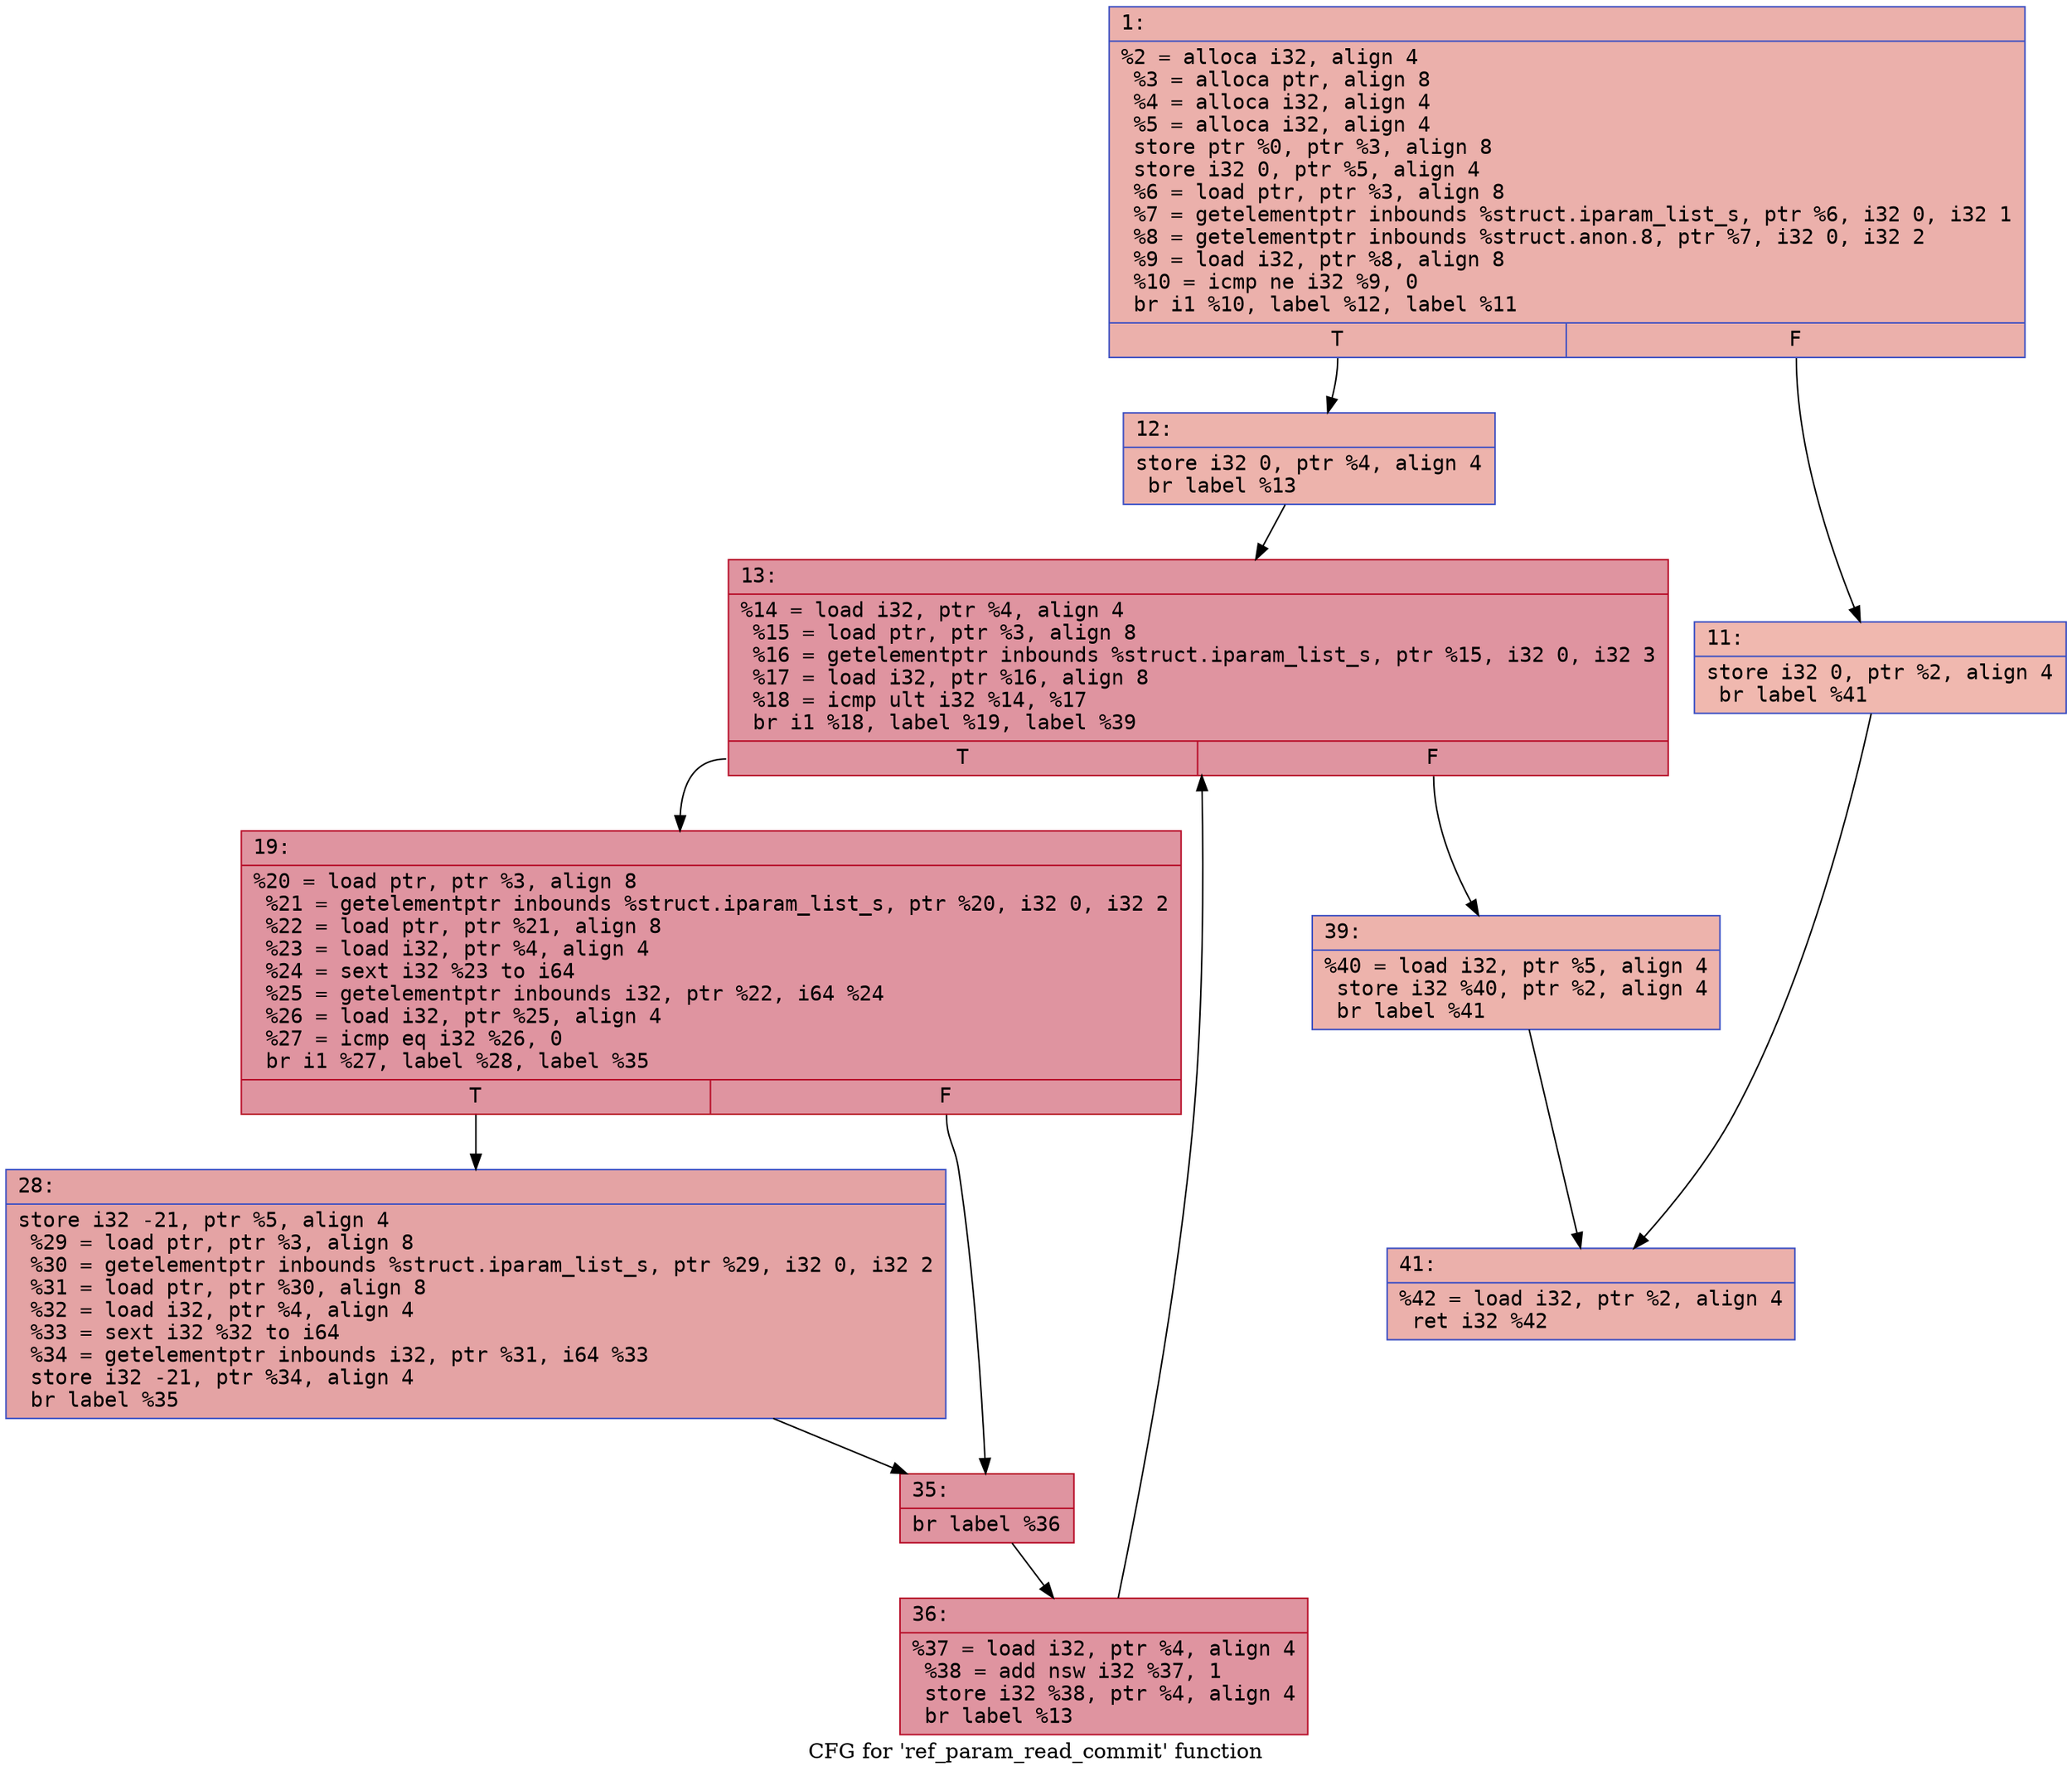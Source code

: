 digraph "CFG for 'ref_param_read_commit' function" {
	label="CFG for 'ref_param_read_commit' function";

	Node0x6000017aaf30 [shape=record,color="#3d50c3ff", style=filled, fillcolor="#d24b4070" fontname="Courier",label="{1:\l|  %2 = alloca i32, align 4\l  %3 = alloca ptr, align 8\l  %4 = alloca i32, align 4\l  %5 = alloca i32, align 4\l  store ptr %0, ptr %3, align 8\l  store i32 0, ptr %5, align 4\l  %6 = load ptr, ptr %3, align 8\l  %7 = getelementptr inbounds %struct.iparam_list_s, ptr %6, i32 0, i32 1\l  %8 = getelementptr inbounds %struct.anon.8, ptr %7, i32 0, i32 2\l  %9 = load i32, ptr %8, align 8\l  %10 = icmp ne i32 %9, 0\l  br i1 %10, label %12, label %11\l|{<s0>T|<s1>F}}"];
	Node0x6000017aaf30:s0 -> Node0x6000017aafd0[tooltip="1 -> 12\nProbability 62.50%" ];
	Node0x6000017aaf30:s1 -> Node0x6000017aaf80[tooltip="1 -> 11\nProbability 37.50%" ];
	Node0x6000017aaf80 [shape=record,color="#3d50c3ff", style=filled, fillcolor="#dc5d4a70" fontname="Courier",label="{11:\l|  store i32 0, ptr %2, align 4\l  br label %41\l}"];
	Node0x6000017aaf80 -> Node0x6000017ab200[tooltip="11 -> 41\nProbability 100.00%" ];
	Node0x6000017aafd0 [shape=record,color="#3d50c3ff", style=filled, fillcolor="#d6524470" fontname="Courier",label="{12:\l|  store i32 0, ptr %4, align 4\l  br label %13\l}"];
	Node0x6000017aafd0 -> Node0x6000017ab020[tooltip="12 -> 13\nProbability 100.00%" ];
	Node0x6000017ab020 [shape=record,color="#b70d28ff", style=filled, fillcolor="#b70d2870" fontname="Courier",label="{13:\l|  %14 = load i32, ptr %4, align 4\l  %15 = load ptr, ptr %3, align 8\l  %16 = getelementptr inbounds %struct.iparam_list_s, ptr %15, i32 0, i32 3\l  %17 = load i32, ptr %16, align 8\l  %18 = icmp ult i32 %14, %17\l  br i1 %18, label %19, label %39\l|{<s0>T|<s1>F}}"];
	Node0x6000017ab020:s0 -> Node0x6000017ab070[tooltip="13 -> 19\nProbability 96.88%" ];
	Node0x6000017ab020:s1 -> Node0x6000017ab1b0[tooltip="13 -> 39\nProbability 3.12%" ];
	Node0x6000017ab070 [shape=record,color="#b70d28ff", style=filled, fillcolor="#b70d2870" fontname="Courier",label="{19:\l|  %20 = load ptr, ptr %3, align 8\l  %21 = getelementptr inbounds %struct.iparam_list_s, ptr %20, i32 0, i32 2\l  %22 = load ptr, ptr %21, align 8\l  %23 = load i32, ptr %4, align 4\l  %24 = sext i32 %23 to i64\l  %25 = getelementptr inbounds i32, ptr %22, i64 %24\l  %26 = load i32, ptr %25, align 4\l  %27 = icmp eq i32 %26, 0\l  br i1 %27, label %28, label %35\l|{<s0>T|<s1>F}}"];
	Node0x6000017ab070:s0 -> Node0x6000017ab0c0[tooltip="19 -> 28\nProbability 37.50%" ];
	Node0x6000017ab070:s1 -> Node0x6000017ab110[tooltip="19 -> 35\nProbability 62.50%" ];
	Node0x6000017ab0c0 [shape=record,color="#3d50c3ff", style=filled, fillcolor="#c32e3170" fontname="Courier",label="{28:\l|  store i32 -21, ptr %5, align 4\l  %29 = load ptr, ptr %3, align 8\l  %30 = getelementptr inbounds %struct.iparam_list_s, ptr %29, i32 0, i32 2\l  %31 = load ptr, ptr %30, align 8\l  %32 = load i32, ptr %4, align 4\l  %33 = sext i32 %32 to i64\l  %34 = getelementptr inbounds i32, ptr %31, i64 %33\l  store i32 -21, ptr %34, align 4\l  br label %35\l}"];
	Node0x6000017ab0c0 -> Node0x6000017ab110[tooltip="28 -> 35\nProbability 100.00%" ];
	Node0x6000017ab110 [shape=record,color="#b70d28ff", style=filled, fillcolor="#b70d2870" fontname="Courier",label="{35:\l|  br label %36\l}"];
	Node0x6000017ab110 -> Node0x6000017ab160[tooltip="35 -> 36\nProbability 100.00%" ];
	Node0x6000017ab160 [shape=record,color="#b70d28ff", style=filled, fillcolor="#b70d2870" fontname="Courier",label="{36:\l|  %37 = load i32, ptr %4, align 4\l  %38 = add nsw i32 %37, 1\l  store i32 %38, ptr %4, align 4\l  br label %13\l}"];
	Node0x6000017ab160 -> Node0x6000017ab020[tooltip="36 -> 13\nProbability 100.00%" ];
	Node0x6000017ab1b0 [shape=record,color="#3d50c3ff", style=filled, fillcolor="#d6524470" fontname="Courier",label="{39:\l|  %40 = load i32, ptr %5, align 4\l  store i32 %40, ptr %2, align 4\l  br label %41\l}"];
	Node0x6000017ab1b0 -> Node0x6000017ab200[tooltip="39 -> 41\nProbability 100.00%" ];
	Node0x6000017ab200 [shape=record,color="#3d50c3ff", style=filled, fillcolor="#d24b4070" fontname="Courier",label="{41:\l|  %42 = load i32, ptr %2, align 4\l  ret i32 %42\l}"];
}
